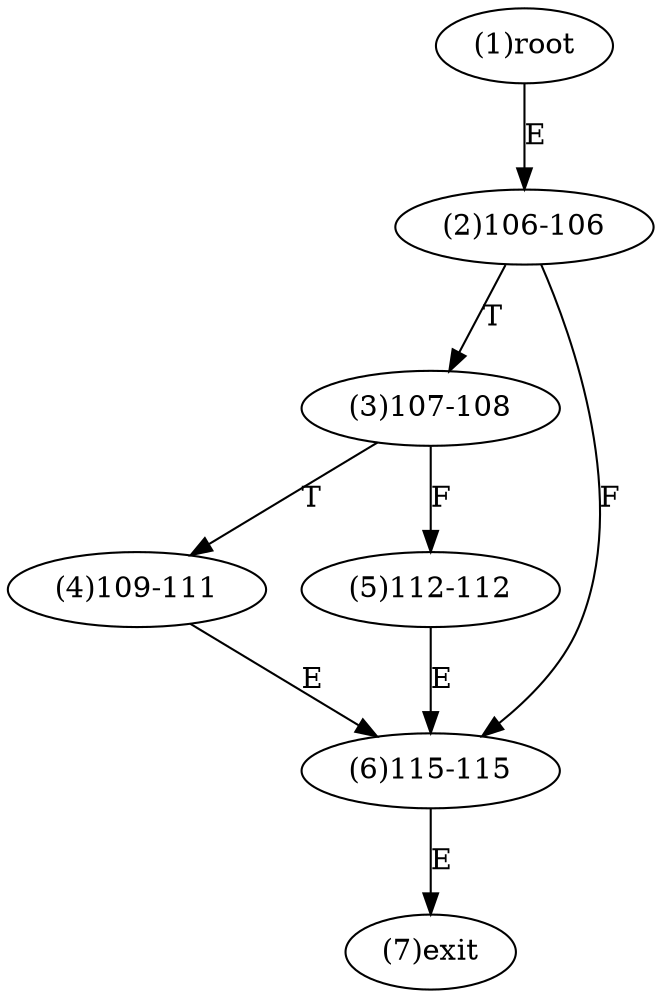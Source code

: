 digraph "" { 
1[ label="(1)root"];
2[ label="(2)106-106"];
3[ label="(3)107-108"];
4[ label="(4)109-111"];
5[ label="(5)112-112"];
6[ label="(6)115-115"];
7[ label="(7)exit"];
1->2[ label="E"];
2->6[ label="F"];
2->3[ label="T"];
3->5[ label="F"];
3->4[ label="T"];
4->6[ label="E"];
5->6[ label="E"];
6->7[ label="E"];
}